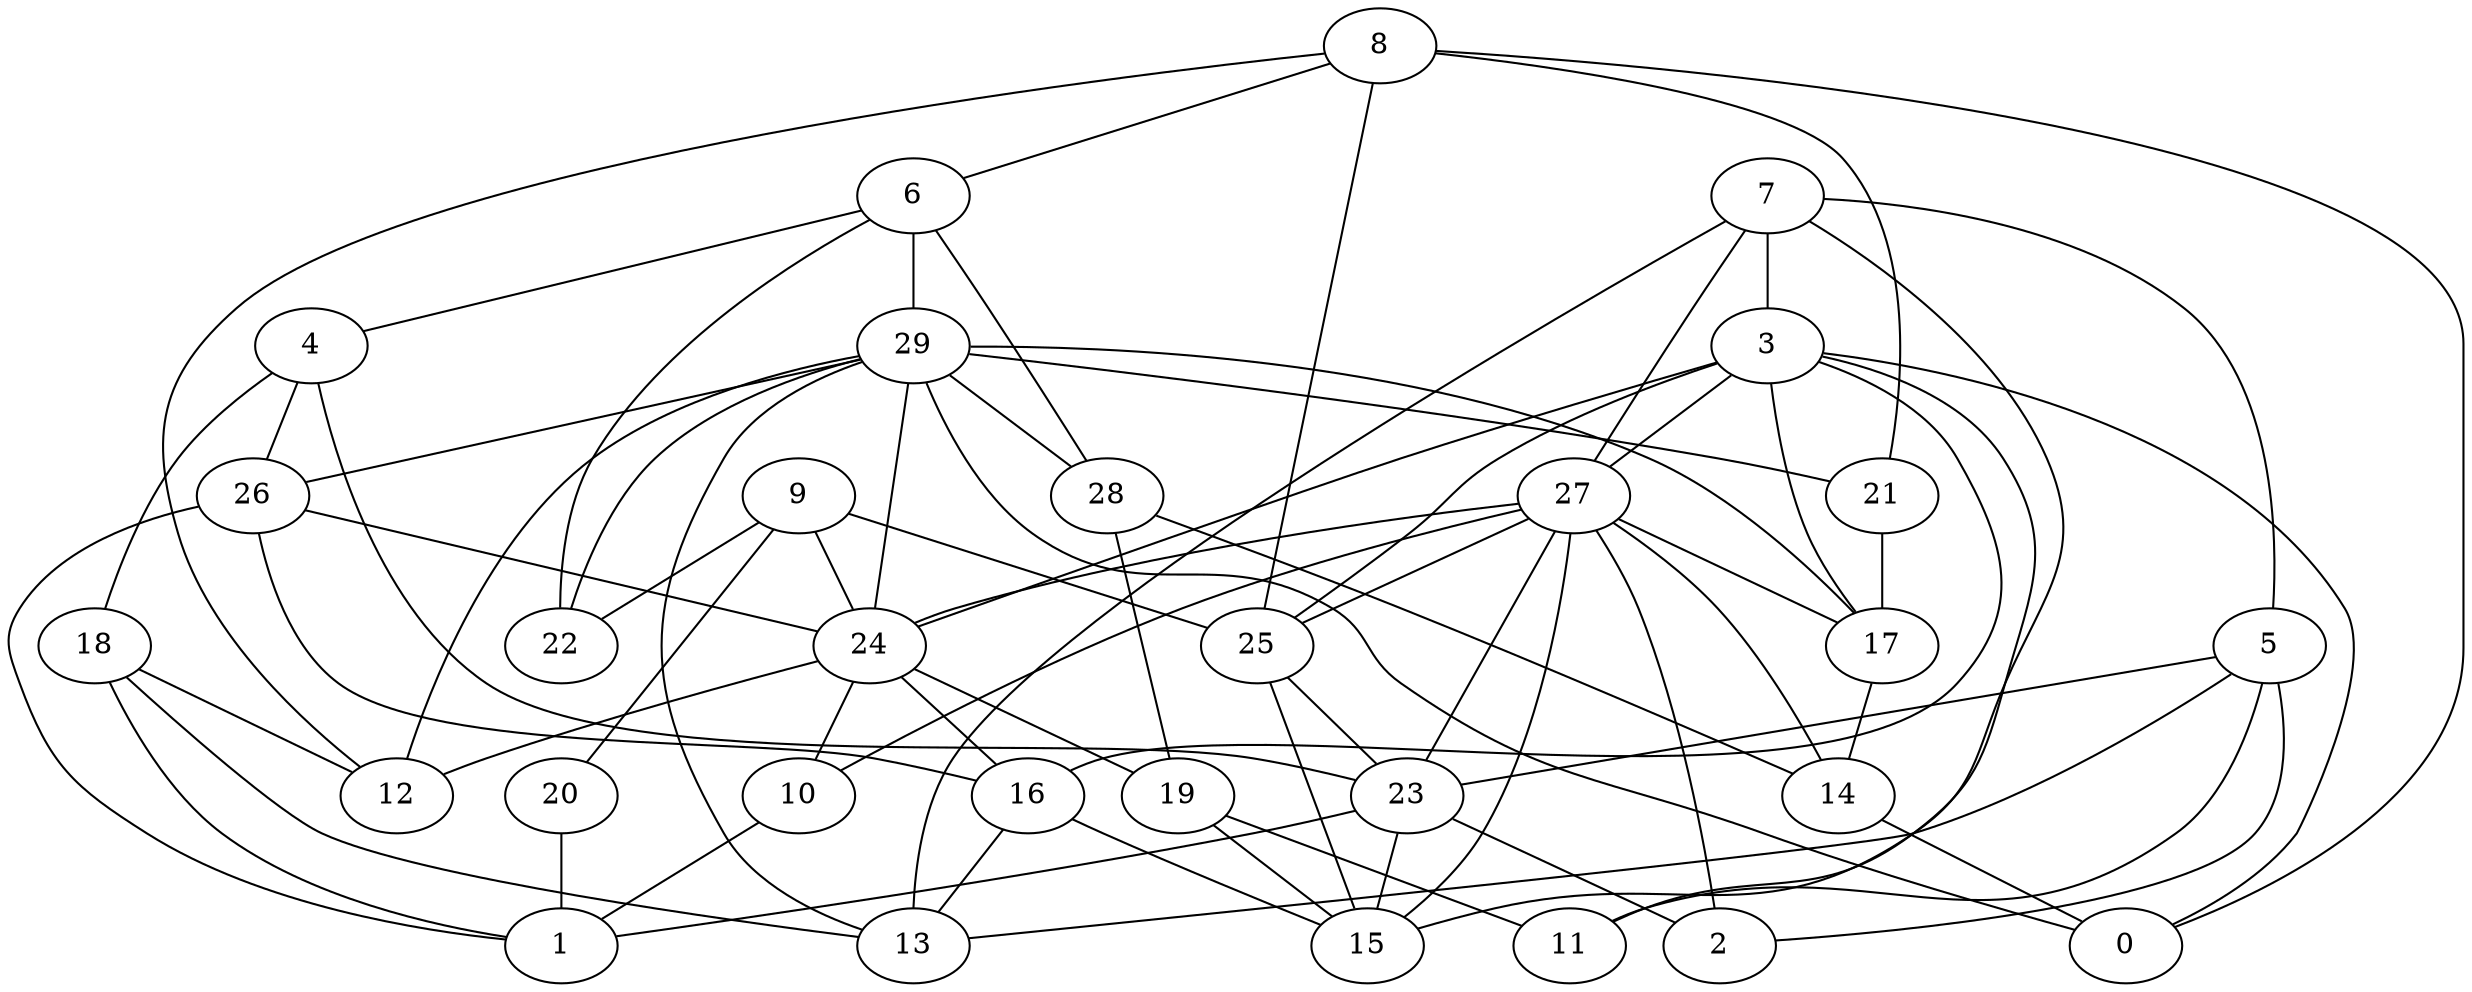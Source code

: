 digraph GG_graph {

subgraph G_graph {
edge [color = black]
"9" -> "22" [dir = none]
"9" -> "20" [dir = none]
"9" -> "24" [dir = none]
"9" -> "25" [dir = none]
"24" -> "16" [dir = none]
"24" -> "12" [dir = none]
"24" -> "10" [dir = none]
"24" -> "19" [dir = none]
"18" -> "12" [dir = none]
"18" -> "13" [dir = none]
"26" -> "24" [dir = none]
"26" -> "1" [dir = none]
"19" -> "15" [dir = none]
"19" -> "11" [dir = none]
"20" -> "1" [dir = none]
"28" -> "19" [dir = none]
"28" -> "14" [dir = none]
"7" -> "13" [dir = none]
"7" -> "3" [dir = none]
"7" -> "5" [dir = none]
"7" -> "15" [dir = none]
"7" -> "27" [dir = none]
"10" -> "1" [dir = none]
"27" -> "17" [dir = none]
"27" -> "23" [dir = none]
"27" -> "14" [dir = none]
"27" -> "15" [dir = none]
"27" -> "24" [dir = none]
"27" -> "25" [dir = none]
"27" -> "2" [dir = none]
"29" -> "26" [dir = none]
"29" -> "0" [dir = none]
"29" -> "21" [dir = none]
"29" -> "24" [dir = none]
"29" -> "17" [dir = none]
"29" -> "13" [dir = none]
"29" -> "12" [dir = none]
"29" -> "22" [dir = none]
"6" -> "28" [dir = none]
"6" -> "29" [dir = none]
"6" -> "4" [dir = none]
"3" -> "27" [dir = none]
"3" -> "17" [dir = none]
"3" -> "11" [dir = none]
"3" -> "0" [dir = none]
"16" -> "15" [dir = none]
"4" -> "26" [dir = none]
"4" -> "23" [dir = none]
"25" -> "23" [dir = none]
"21" -> "17" [dir = none]
"23" -> "2" [dir = none]
"23" -> "1" [dir = none]
"23" -> "15" [dir = none]
"8" -> "0" [dir = none]
"8" -> "25" [dir = none]
"5" -> "2" [dir = none]
"5" -> "11" [dir = none]
"5" -> "23" [dir = none]
"14" -> "0" [dir = none]
"8" -> "21" [dir = none]
"18" -> "1" [dir = none]
"6" -> "22" [dir = none]
"25" -> "15" [dir = none]
"4" -> "18" [dir = none]
"3" -> "24" [dir = none]
"8" -> "6" [dir = none]
"5" -> "13" [dir = none]
"16" -> "13" [dir = none]
"26" -> "16" [dir = none]
"3" -> "16" [dir = none]
"29" -> "28" [dir = none]
"17" -> "14" [dir = none]
"27" -> "10" [dir = none]
"3" -> "25" [dir = none]
"8" -> "12" [dir = none]
}

}
